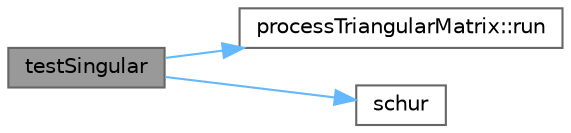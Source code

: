 digraph "testSingular"
{
 // LATEX_PDF_SIZE
  bgcolor="transparent";
  edge [fontname=Helvetica,fontsize=10,labelfontname=Helvetica,labelfontsize=10];
  node [fontname=Helvetica,fontsize=10,shape=box,height=0.2,width=0.4];
  rankdir="LR";
  Node1 [id="Node000001",label="testSingular",height=0.2,width=0.4,color="gray40", fillcolor="grey60", style="filled", fontcolor="black",tooltip=" "];
  Node1 -> Node2 [id="edge1_Node000001_Node000002",color="steelblue1",style="solid",tooltip=" "];
  Node2 [id="Node000002",label="processTriangularMatrix::run",height=0.2,width=0.4,color="grey40", fillcolor="white", style="filled",URL="$structprocess_triangular_matrix.html#a5e496e4d0bba2cf276e09465c51780cf",tooltip=" "];
  Node1 -> Node3 [id="edge2_Node000001_Node000003",color="steelblue1",style="solid",tooltip=" "];
  Node3 [id="Node000003",label="schur",height=0.2,width=0.4,color="grey40", fillcolor="white", style="filled",URL="$_complex_schur__compute_8cpp.html#aa38d59dd4c24ca4a7dd70994688acfc3",tooltip=" "];
}
